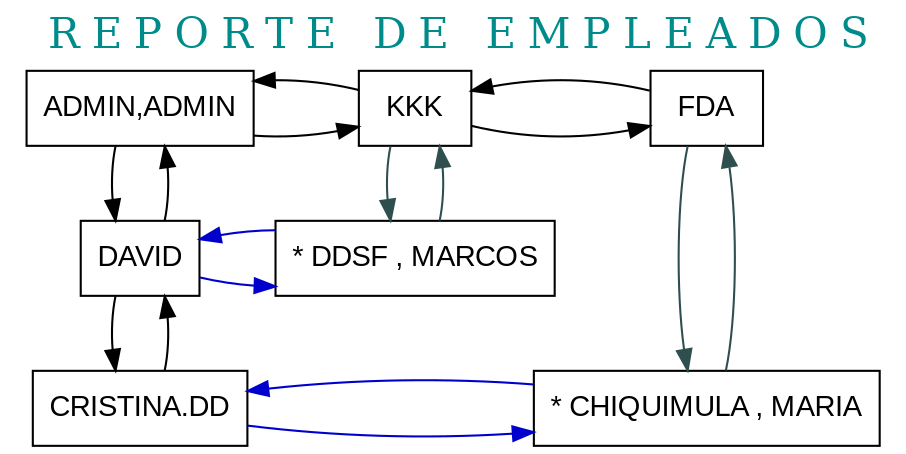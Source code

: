 digraph G {
  rankdir = Lista;
  node [shape = rectangle  fontname="Arial"]
  graph [nodesep = 0.5]
label = < <font color='#008B8B' point-size='20' fontname="Century Gothic"> R E P O R T E   D E   E M P L E A D O S </font>>;
labelloc = "t";
 
 
  {rank=same 
     NodoX0  [label= "ADMIN,ADMIN" , group=0]
     NodoX0 ->  NodoX1
     NodoX1 ->  NodoX0
     NodoX1  [label= "KKK" , group=1]
     NodoX1 ->  NodoX2
     NodoX2 ->  NodoX1
     NodoX2  [label= "FDA" , group=2]
  }
 
   NodoX0 ->  NodoY1
   NodoY1 ->  NodoX0
   NodoY1  [label= "DAVID" , group=0]
   NodoY1 ->  NodoY2
   NodoY2 ->  NodoY1
   NodoY2  [label= "CRISTINA.DD" , group= 0]

  {rank=same 
     NodoY1 ->  Nodo11 [color=blue3]
      Nodo11 ->  NodoY1 [color=blue3]
     Nodo11  [label= "* DDSF , MARCOS" , group=1]
  }
  {rank=same 
     NodoY2 ->  Nodo22 [color=blue3]
      Nodo22 ->  NodoY2 [color=blue3]
     Nodo22  [label= "* CHIQUIMULA , MARIA" , group=2]
  }
 
   NodoX1 ->  Nodo11 [color=darkslategrey]
   Nodo11 ->  NodoX1 [color=darkslategrey]
   NodoX2 ->  Nodo22 [color=darkslategrey]
   Nodo22 ->  NodoX2 [color=darkslategrey]
}
